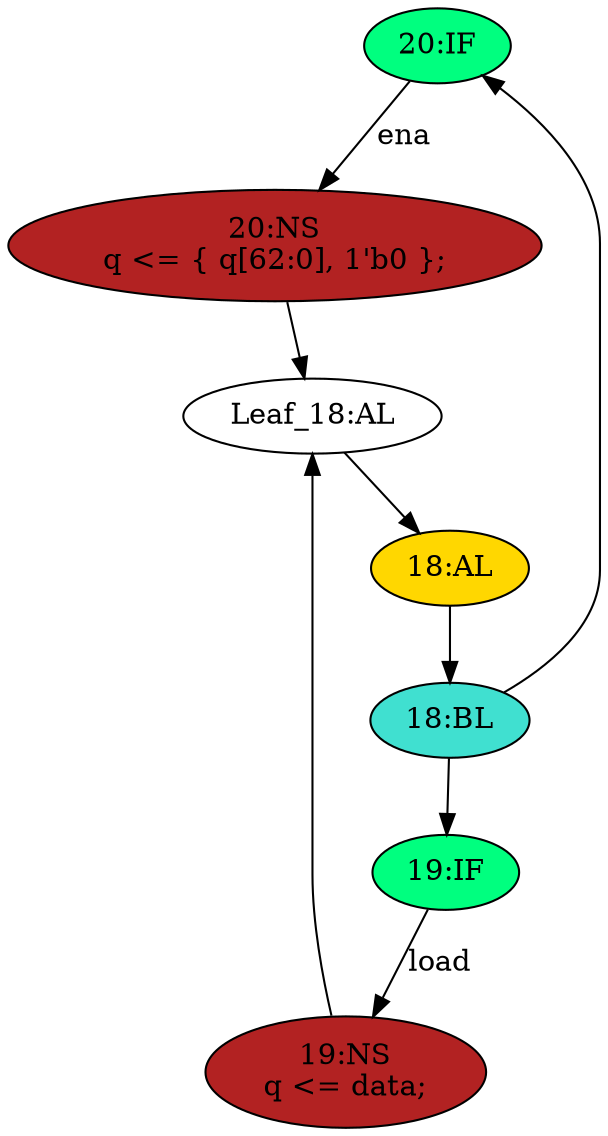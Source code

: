 strict digraph "compose( ,  )" {
	node [label="\N"];
	"20:IF"	[ast="<pyverilog.vparser.ast.IfStatement object at 0x7f206c863890>",
		fillcolor=springgreen,
		label="20:IF",
		statements="[]",
		style=filled,
		typ=IfStatement];
	"20:NS"	[ast="<pyverilog.vparser.ast.NonblockingSubstitution object at 0x7f206c871150>",
		fillcolor=firebrick,
		label="20:NS
q <= { q[62:0], 1'b0 };",
		statements="[<pyverilog.vparser.ast.NonblockingSubstitution object at 0x7f206c871150>]",
		style=filled,
		typ=NonblockingSubstitution];
	"20:IF" -> "20:NS"	[cond="['ena']",
		label=ena,
		lineno=20];
	"Leaf_18:AL"	[def_var="['q']",
		label="Leaf_18:AL"];
	"18:AL"	[ast="<pyverilog.vparser.ast.Always object at 0x7f206c863110>",
		clk_sens=False,
		fillcolor=gold,
		label="18:AL",
		sens="['q', 'data']",
		statements="[]",
		style=filled,
		typ=Always,
		use_var="['load', 'q', 'data', 'ena']"];
	"Leaf_18:AL" -> "18:AL";
	"19:IF"	[ast="<pyverilog.vparser.ast.IfStatement object at 0x7f206c877390>",
		fillcolor=springgreen,
		label="19:IF",
		statements="[]",
		style=filled,
		typ=IfStatement];
	"19:NS"	[ast="<pyverilog.vparser.ast.NonblockingSubstitution object at 0x7f206c863e10>",
		fillcolor=firebrick,
		label="19:NS
q <= data;",
		statements="[<pyverilog.vparser.ast.NonblockingSubstitution object at 0x7f206c863e10>]",
		style=filled,
		typ=NonblockingSubstitution];
	"19:IF" -> "19:NS"	[cond="['load']",
		label=load,
		lineno=19];
	"18:BL"	[ast="<pyverilog.vparser.ast.Block object at 0x7f206c863210>",
		fillcolor=turquoise,
		label="18:BL",
		statements="[]",
		style=filled,
		typ=Block];
	"18:BL" -> "20:IF"	[cond="[]",
		lineno=None];
	"18:BL" -> "19:IF"	[cond="[]",
		lineno=None];
	"19:NS" -> "Leaf_18:AL"	[cond="[]",
		lineno=None];
	"20:NS" -> "Leaf_18:AL"	[cond="[]",
		lineno=None];
	"18:AL" -> "18:BL"	[cond="[]",
		lineno=None];
}
